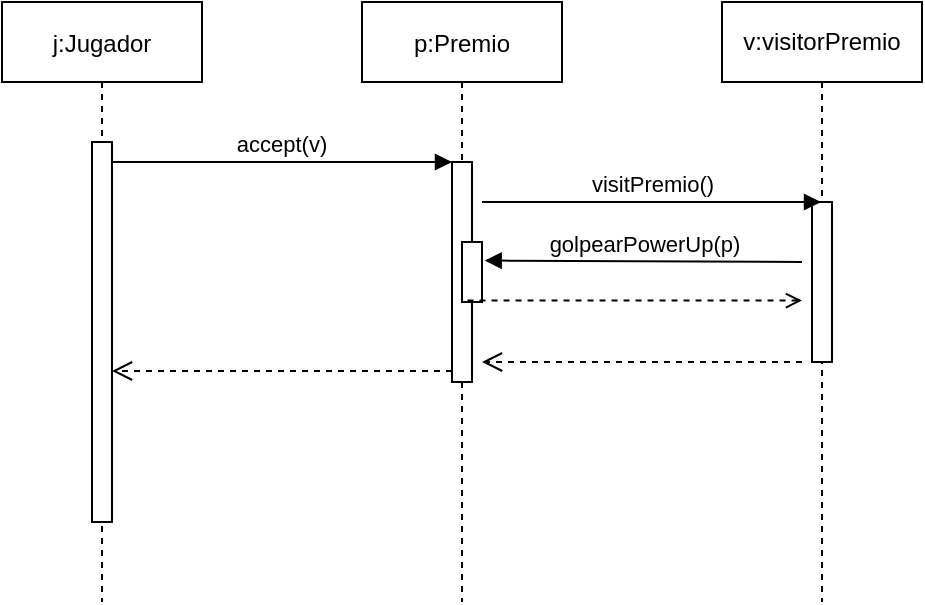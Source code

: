 <mxfile version="13.10.2" type="device"><diagram id="kgpKYQtTHZ0yAKxKKP6v" name="Page-1"><mxGraphModel dx="549" dy="319" grid="1" gridSize="10" guides="1" tooltips="1" connect="1" arrows="1" fold="1" page="1" pageScale="1" pageWidth="850" pageHeight="1100" math="0" shadow="0"><root><mxCell id="0"/><mxCell id="1" parent="0"/><mxCell id="3nuBFxr9cyL0pnOWT2aG-1" value="j:Jugador" style="shape=umlLifeline;perimeter=lifelinePerimeter;container=1;collapsible=0;recursiveResize=0;rounded=0;shadow=0;strokeWidth=1;" parent="1" vertex="1"><mxGeometry x="120" y="80" width="100" height="300" as="geometry"/></mxCell><mxCell id="3nuBFxr9cyL0pnOWT2aG-2" value="" style="points=[];perimeter=orthogonalPerimeter;rounded=0;shadow=0;strokeWidth=1;" parent="3nuBFxr9cyL0pnOWT2aG-1" vertex="1"><mxGeometry x="45" y="70" width="10" height="190" as="geometry"/></mxCell><mxCell id="3nuBFxr9cyL0pnOWT2aG-5" value="p:Premio" style="shape=umlLifeline;perimeter=lifelinePerimeter;container=1;collapsible=0;recursiveResize=0;rounded=0;shadow=0;strokeWidth=1;" parent="1" vertex="1"><mxGeometry x="300" y="80" width="100" height="300" as="geometry"/></mxCell><mxCell id="3nuBFxr9cyL0pnOWT2aG-6" value="" style="points=[];perimeter=orthogonalPerimeter;rounded=0;shadow=0;strokeWidth=1;" parent="3nuBFxr9cyL0pnOWT2aG-5" vertex="1"><mxGeometry x="45" y="80" width="10" height="110" as="geometry"/></mxCell><mxCell id="3nuBFxr9cyL0pnOWT2aG-7" value="" style="verticalAlign=bottom;endArrow=open;dashed=1;endSize=8;exitX=0;exitY=0.95;shadow=0;strokeWidth=1;" parent="1" source="3nuBFxr9cyL0pnOWT2aG-6" target="3nuBFxr9cyL0pnOWT2aG-2" edge="1"><mxGeometry relative="1" as="geometry"><mxPoint x="275" y="236" as="targetPoint"/></mxGeometry></mxCell><mxCell id="3nuBFxr9cyL0pnOWT2aG-8" value="accept(v)" style="verticalAlign=bottom;endArrow=block;entryX=0;entryY=0;shadow=0;strokeWidth=1;" parent="1" source="3nuBFxr9cyL0pnOWT2aG-2" target="3nuBFxr9cyL0pnOWT2aG-6" edge="1"><mxGeometry relative="1" as="geometry"><mxPoint x="275" y="160" as="sourcePoint"/></mxGeometry></mxCell><mxCell id="0kUmue7XzzbenBd3slEz-1" value="v:visitorPremio" style="shape=umlLifeline;perimeter=lifelinePerimeter;whiteSpace=wrap;html=1;container=1;collapsible=0;recursiveResize=0;outlineConnect=0;" vertex="1" parent="1"><mxGeometry x="480" y="80" width="100" height="300" as="geometry"/></mxCell><mxCell id="0kUmue7XzzbenBd3slEz-7" value="" style="html=1;points=[];perimeter=orthogonalPerimeter;" vertex="1" parent="0kUmue7XzzbenBd3slEz-1"><mxGeometry x="45" y="100" width="10" height="80" as="geometry"/></mxCell><mxCell id="0kUmue7XzzbenBd3slEz-2" value="visitPremio()" style="html=1;verticalAlign=bottom;endArrow=block;" edge="1" parent="1" target="0kUmue7XzzbenBd3slEz-1"><mxGeometry width="80" relative="1" as="geometry"><mxPoint x="360" y="180" as="sourcePoint"/><mxPoint x="430" y="180" as="targetPoint"/><Array as="points"><mxPoint x="400" y="180"/><mxPoint x="480" y="180"/></Array></mxGeometry></mxCell><mxCell id="0kUmue7XzzbenBd3slEz-8" value="golpearPowerUp(p)" style="html=1;verticalAlign=bottom;endArrow=none;startArrow=block;startFill=1;endFill=0;exitX=1.134;exitY=0.309;exitDx=0;exitDy=0;exitPerimeter=0;" edge="1" parent="1" source="0kUmue7XzzbenBd3slEz-9"><mxGeometry width="80" relative="1" as="geometry"><mxPoint x="450" y="210" as="sourcePoint"/><mxPoint x="520" y="210" as="targetPoint"/><mxPoint as="offset"/></mxGeometry></mxCell><mxCell id="0kUmue7XzzbenBd3slEz-9" value="" style="html=1;points=[];perimeter=orthogonalPerimeter;" vertex="1" parent="1"><mxGeometry x="350" y="200" width="10" height="30" as="geometry"/></mxCell><mxCell id="0kUmue7XzzbenBd3slEz-10" value="" style="html=1;verticalAlign=bottom;endArrow=none;dashed=1;endSize=8;startArrow=open;startFill=0;endFill=0;" edge="1" parent="1" target="3nuBFxr9cyL0pnOWT2aG-5"><mxGeometry relative="1" as="geometry"><mxPoint x="520" y="229.31" as="sourcePoint"/><mxPoint x="440" y="229.31" as="targetPoint"/></mxGeometry></mxCell><mxCell id="0kUmue7XzzbenBd3slEz-11" value="" style="html=1;verticalAlign=bottom;endArrow=open;dashed=1;endSize=8;" edge="1" parent="1"><mxGeometry relative="1" as="geometry"><mxPoint x="520" y="260" as="sourcePoint"/><mxPoint x="360" y="260" as="targetPoint"/></mxGeometry></mxCell></root></mxGraphModel></diagram></mxfile>